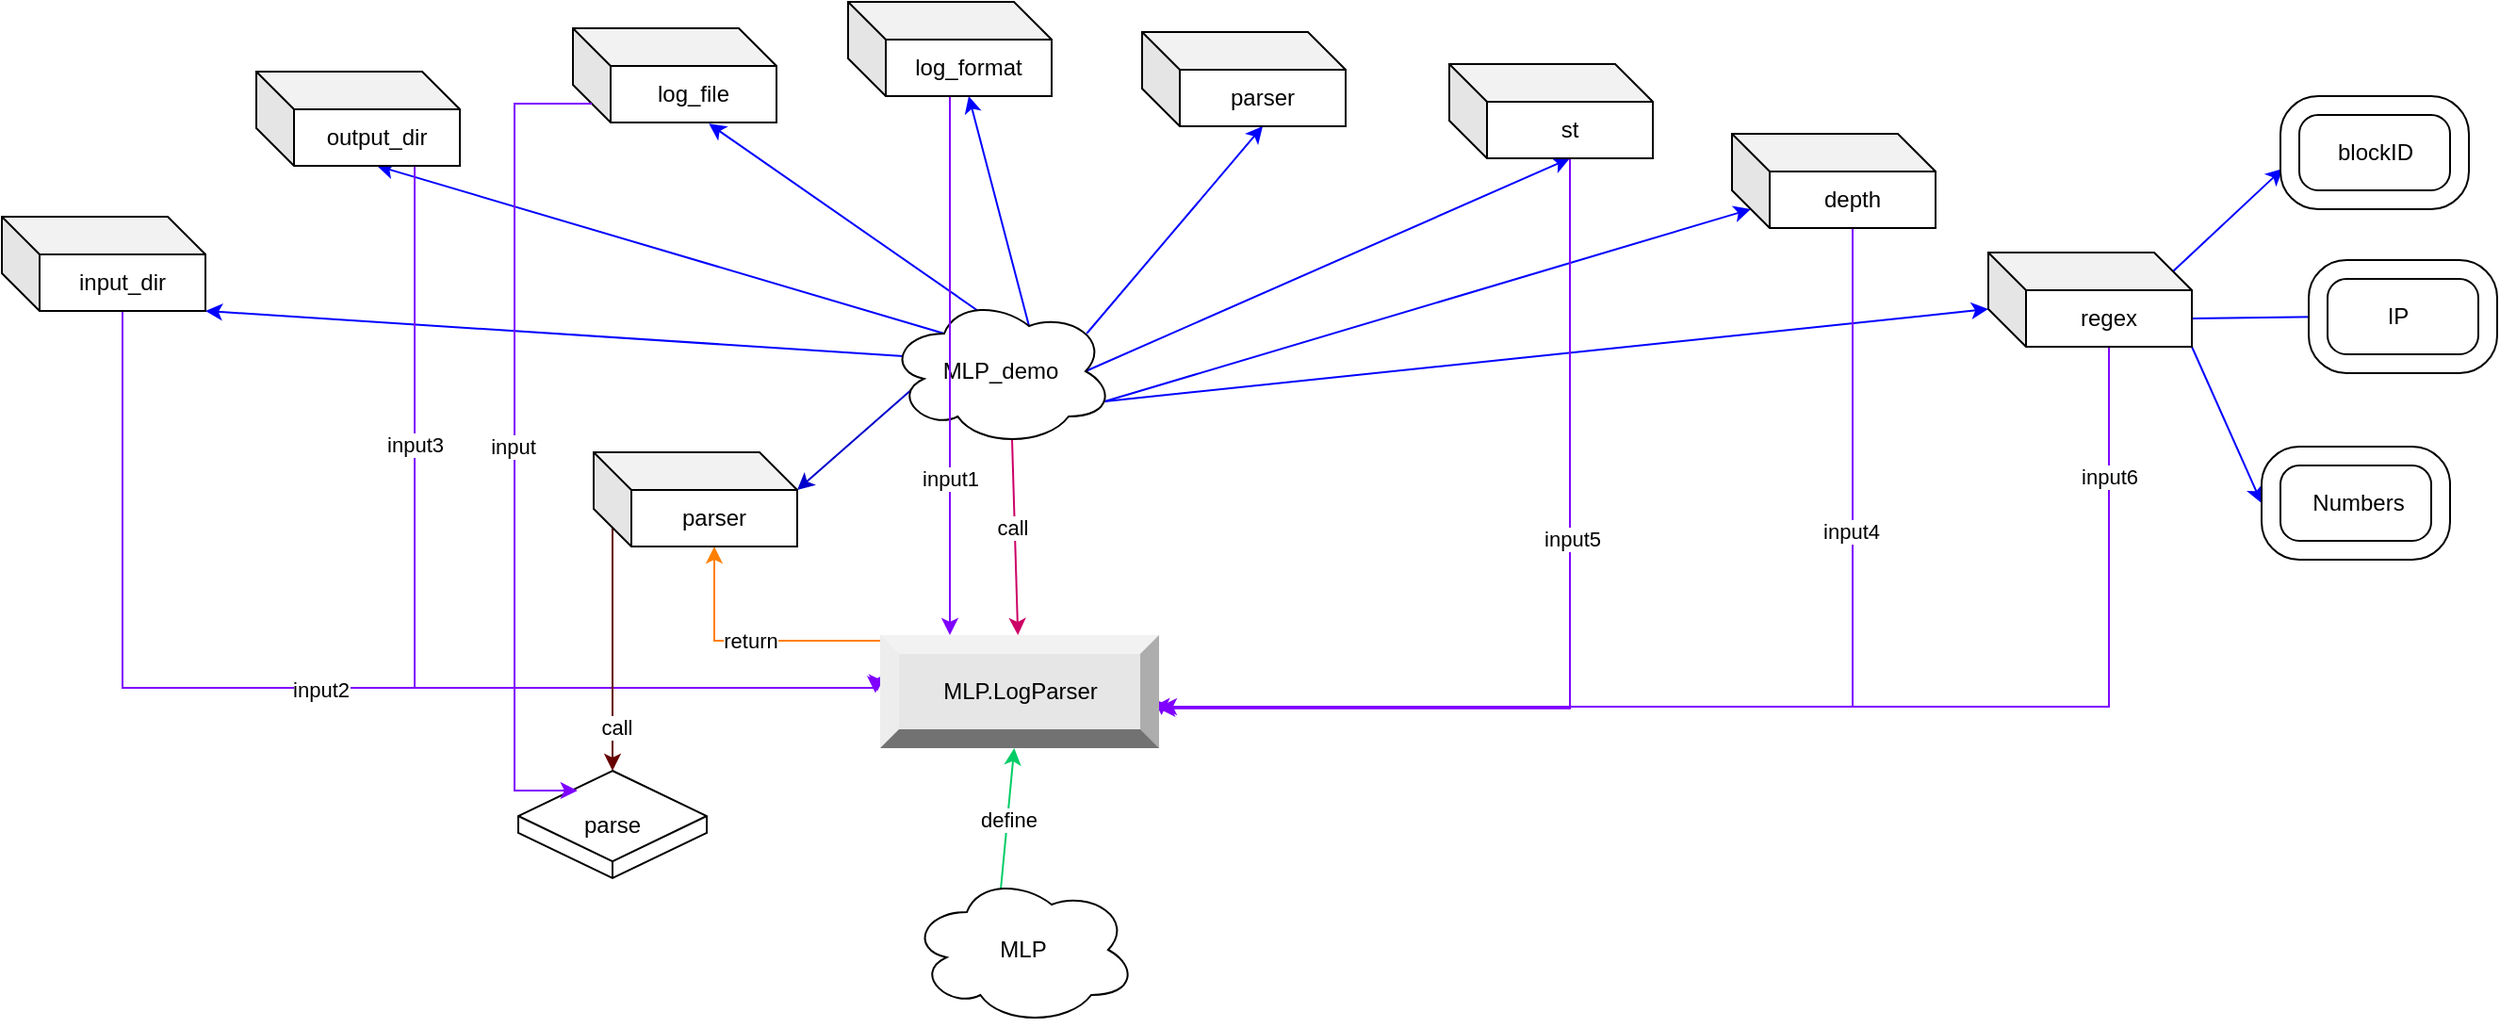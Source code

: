 <mxfile version="20.3.3" type="github">
  <diagram id="J8ha0m6yWlU2wPmlCAvW" name="第 1 页">
    <mxGraphModel dx="1984" dy="517" grid="0" gridSize="10" guides="1" tooltips="1" connect="1" arrows="1" fold="1" page="0" pageScale="1" pageWidth="827" pageHeight="1169" math="0" shadow="0">
      <root>
        <mxCell id="0" />
        <mxCell id="1" parent="0" />
        <mxCell id="apAI1xYETnJJl8LqomOY-84" style="rounded=0;orthogonalLoop=1;jettySize=auto;html=1;exitX=0.07;exitY=0.4;exitDx=0;exitDy=0;exitPerimeter=0;entryX=1;entryY=1;entryDx=0;entryDy=0;entryPerimeter=0;fontColor=#000000;strokeColor=#0000FF;" edge="1" parent="1" source="apAI1xYETnJJl8LqomOY-75" target="apAI1xYETnJJl8LqomOY-76">
          <mxGeometry relative="1" as="geometry" />
        </mxCell>
        <mxCell id="apAI1xYETnJJl8LqomOY-85" style="edgeStyle=none;rounded=0;orthogonalLoop=1;jettySize=auto;html=1;exitX=0.25;exitY=0.25;exitDx=0;exitDy=0;exitPerimeter=0;entryX=0;entryY=0;entryDx=64;entryDy=50;entryPerimeter=0;fontColor=#000000;strokeColor=#0000FF;" edge="1" parent="1" source="apAI1xYETnJJl8LqomOY-75" target="apAI1xYETnJJl8LqomOY-77">
          <mxGeometry relative="1" as="geometry" />
        </mxCell>
        <mxCell id="apAI1xYETnJJl8LqomOY-86" style="edgeStyle=none;rounded=0;orthogonalLoop=1;jettySize=auto;html=1;exitX=0.4;exitY=0.1;exitDx=0;exitDy=0;exitPerimeter=0;entryX=0.668;entryY=1.013;entryDx=0;entryDy=0;entryPerimeter=0;fontColor=#000000;strokeColor=#0000FF;" edge="1" parent="1" source="apAI1xYETnJJl8LqomOY-75" target="apAI1xYETnJJl8LqomOY-78">
          <mxGeometry relative="1" as="geometry" />
        </mxCell>
        <mxCell id="apAI1xYETnJJl8LqomOY-87" style="edgeStyle=none;rounded=0;orthogonalLoop=1;jettySize=auto;html=1;exitX=0.625;exitY=0.2;exitDx=0;exitDy=0;exitPerimeter=0;entryX=0;entryY=0;entryDx=64;entryDy=50;entryPerimeter=0;fontColor=#000000;strokeColor=#0000FF;" edge="1" parent="1" source="apAI1xYETnJJl8LqomOY-75" target="apAI1xYETnJJl8LqomOY-79">
          <mxGeometry relative="1" as="geometry" />
        </mxCell>
        <mxCell id="apAI1xYETnJJl8LqomOY-88" style="edgeStyle=none;rounded=0;orthogonalLoop=1;jettySize=auto;html=1;exitX=0.88;exitY=0.25;exitDx=0;exitDy=0;exitPerimeter=0;entryX=0;entryY=0;entryDx=64;entryDy=50;entryPerimeter=0;strokeColor=#0000FF;fontColor=#000000;" edge="1" parent="1" source="apAI1xYETnJJl8LqomOY-75" target="apAI1xYETnJJl8LqomOY-80">
          <mxGeometry relative="1" as="geometry" />
        </mxCell>
        <mxCell id="apAI1xYETnJJl8LqomOY-89" style="edgeStyle=none;rounded=0;orthogonalLoop=1;jettySize=auto;html=1;exitX=0.875;exitY=0.5;exitDx=0;exitDy=0;exitPerimeter=0;entryX=0;entryY=0;entryDx=64;entryDy=50;entryPerimeter=0;strokeColor=#0000FF;fontColor=#000000;" edge="1" parent="1" source="apAI1xYETnJJl8LqomOY-75" target="apAI1xYETnJJl8LqomOY-81">
          <mxGeometry relative="1" as="geometry" />
        </mxCell>
        <mxCell id="apAI1xYETnJJl8LqomOY-90" style="edgeStyle=none;rounded=0;orthogonalLoop=1;jettySize=auto;html=1;exitX=0.96;exitY=0.7;exitDx=0;exitDy=0;exitPerimeter=0;entryX=0;entryY=0;entryDx=10;entryDy=40;entryPerimeter=0;strokeColor=#0000FF;fontColor=#000000;" edge="1" parent="1" source="apAI1xYETnJJl8LqomOY-75" target="apAI1xYETnJJl8LqomOY-82">
          <mxGeometry relative="1" as="geometry" />
        </mxCell>
        <mxCell id="apAI1xYETnJJl8LqomOY-91" style="edgeStyle=none;rounded=0;orthogonalLoop=1;jettySize=auto;html=1;exitX=0.96;exitY=0.7;exitDx=0;exitDy=0;exitPerimeter=0;entryX=0;entryY=0;entryDx=0;entryDy=30;entryPerimeter=0;strokeColor=#0000FF;fontColor=#000000;" edge="1" parent="1" source="apAI1xYETnJJl8LqomOY-75" target="apAI1xYETnJJl8LqomOY-83">
          <mxGeometry relative="1" as="geometry" />
        </mxCell>
        <mxCell id="apAI1xYETnJJl8LqomOY-103" style="edgeStyle=none;rounded=0;orthogonalLoop=1;jettySize=auto;html=1;exitX=0.55;exitY=0.95;exitDx=0;exitDy=0;exitPerimeter=0;strokeColor=#CC0066;fontColor=#000000;" edge="1" parent="1" source="apAI1xYETnJJl8LqomOY-75" target="apAI1xYETnJJl8LqomOY-102">
          <mxGeometry relative="1" as="geometry" />
        </mxCell>
        <mxCell id="apAI1xYETnJJl8LqomOY-104" value="call" style="edgeLabel;html=1;align=center;verticalAlign=middle;resizable=0;points=[];fontColor=#000000;" vertex="1" connectable="0" parent="apAI1xYETnJJl8LqomOY-103">
          <mxGeometry x="-0.104" y="-2" relative="1" as="geometry">
            <mxPoint as="offset" />
          </mxGeometry>
        </mxCell>
        <mxCell id="apAI1xYETnJJl8LqomOY-120" style="rounded=0;orthogonalLoop=1;jettySize=auto;html=1;exitX=0.16;exitY=0.55;exitDx=0;exitDy=0;exitPerimeter=0;entryX=0;entryY=0;entryDx=108;entryDy=20;entryPerimeter=0;strokeColor=#0000CC;fontColor=#000000;" edge="1" parent="1" source="apAI1xYETnJJl8LqomOY-75" target="apAI1xYETnJJl8LqomOY-119">
          <mxGeometry relative="1" as="geometry" />
        </mxCell>
        <mxCell id="apAI1xYETnJJl8LqomOY-75" value="MLP_demo" style="ellipse;shape=cloud;whiteSpace=wrap;html=1;" vertex="1" parent="1">
          <mxGeometry x="195" y="692" width="120" height="80" as="geometry" />
        </mxCell>
        <mxCell id="apAI1xYETnJJl8LqomOY-109" style="edgeStyle=orthogonalEdgeStyle;rounded=0;orthogonalLoop=1;jettySize=auto;html=1;exitX=0;exitY=0;exitDx=64;exitDy=50;exitPerimeter=0;entryX=-0.01;entryY=0.497;entryDx=0;entryDy=0;entryPerimeter=0;strokeColor=#7F00FF;fontColor=#000000;" edge="1" parent="1" source="apAI1xYETnJJl8LqomOY-76" target="apAI1xYETnJJl8LqomOY-102">
          <mxGeometry relative="1" as="geometry">
            <Array as="points">
              <mxPoint x="-211" y="900" />
              <mxPoint x="190" y="900" />
            </Array>
          </mxGeometry>
        </mxCell>
        <mxCell id="apAI1xYETnJJl8LqomOY-110" value="input2" style="edgeLabel;html=1;align=center;verticalAlign=middle;resizable=0;points=[];fontColor=#000000;" vertex="1" connectable="0" parent="apAI1xYETnJJl8LqomOY-109">
          <mxGeometry x="0.013" y="-1" relative="1" as="geometry">
            <mxPoint as="offset" />
          </mxGeometry>
        </mxCell>
        <mxCell id="apAI1xYETnJJl8LqomOY-76" value="&lt;font color=&quot;#000000&quot;&gt;input_dir&lt;/font&gt;" style="shape=cube;whiteSpace=wrap;html=1;boundedLbl=1;backgroundOutline=1;darkOpacity=0.05;darkOpacity2=0.1;fontColor=#67AB9F;" vertex="1" parent="1">
          <mxGeometry x="-275" y="650" width="108" height="50" as="geometry" />
        </mxCell>
        <mxCell id="apAI1xYETnJJl8LqomOY-111" style="edgeStyle=orthogonalEdgeStyle;rounded=0;orthogonalLoop=1;jettySize=auto;html=1;exitX=0;exitY=0;exitDx=64;exitDy=50;exitPerimeter=0;entryX=-0.017;entryY=0.512;entryDx=0;entryDy=0;entryPerimeter=0;strokeColor=#7F00FF;fontColor=#000000;" edge="1" parent="1" source="apAI1xYETnJJl8LqomOY-77" target="apAI1xYETnJJl8LqomOY-102">
          <mxGeometry relative="1" as="geometry">
            <Array as="points">
              <mxPoint x="-56" y="623" />
              <mxPoint x="-56" y="900" />
              <mxPoint x="189" y="900" />
            </Array>
          </mxGeometry>
        </mxCell>
        <mxCell id="apAI1xYETnJJl8LqomOY-112" value="input3" style="edgeLabel;html=1;align=center;verticalAlign=middle;resizable=0;points=[];fontColor=#000000;" vertex="1" connectable="0" parent="apAI1xYETnJJl8LqomOY-111">
          <mxGeometry x="-0.383" relative="1" as="geometry">
            <mxPoint as="offset" />
          </mxGeometry>
        </mxCell>
        <mxCell id="apAI1xYETnJJl8LqomOY-77" value="&lt;font color=&quot;#000000&quot;&gt;output_dir&lt;/font&gt;" style="shape=cube;whiteSpace=wrap;html=1;boundedLbl=1;backgroundOutline=1;darkOpacity=0.05;darkOpacity2=0.1;fontColor=#67AB9F;" vertex="1" parent="1">
          <mxGeometry x="-140" y="573" width="108" height="50" as="geometry" />
        </mxCell>
        <mxCell id="apAI1xYETnJJl8LqomOY-78" value="&lt;font color=&quot;#000000&quot;&gt;&lt;span style=&quot;caret-color: rgb(0, 0, 0);&quot;&gt;log_file&lt;/span&gt;&lt;/font&gt;" style="shape=cube;whiteSpace=wrap;html=1;boundedLbl=1;backgroundOutline=1;darkOpacity=0.05;darkOpacity2=0.1;fontColor=#67AB9F;" vertex="1" parent="1">
          <mxGeometry x="28" y="550" width="108" height="50" as="geometry" />
        </mxCell>
        <mxCell id="apAI1xYETnJJl8LqomOY-107" style="rounded=0;orthogonalLoop=1;jettySize=auto;html=1;strokeColor=#7F00FF;fontColor=#000000;edgeStyle=orthogonalEdgeStyle;" edge="1" parent="1" source="apAI1xYETnJJl8LqomOY-79" target="apAI1xYETnJJl8LqomOY-102">
          <mxGeometry relative="1" as="geometry">
            <Array as="points">
              <mxPoint x="228" y="806" />
              <mxPoint x="228" y="806" />
            </Array>
          </mxGeometry>
        </mxCell>
        <mxCell id="apAI1xYETnJJl8LqomOY-108" value="input1" style="edgeLabel;html=1;align=center;verticalAlign=middle;resizable=0;points=[];fontColor=#000000;" vertex="1" connectable="0" parent="apAI1xYETnJJl8LqomOY-107">
          <mxGeometry x="0.222" y="-1" relative="1" as="geometry">
            <mxPoint x="1" y="28" as="offset" />
          </mxGeometry>
        </mxCell>
        <mxCell id="apAI1xYETnJJl8LqomOY-79" value="&lt;font color=&quot;#000000&quot;&gt;&lt;span style=&quot;caret-color: rgb(0, 0, 0);&quot;&gt;log_format&lt;/span&gt;&lt;/font&gt;" style="shape=cube;whiteSpace=wrap;html=1;boundedLbl=1;backgroundOutline=1;darkOpacity=0.05;darkOpacity2=0.1;fontColor=#67AB9F;" vertex="1" parent="1">
          <mxGeometry x="174" y="536" width="108" height="50" as="geometry" />
        </mxCell>
        <mxCell id="apAI1xYETnJJl8LqomOY-80" value="&lt;font color=&quot;#000000&quot;&gt;&lt;span style=&quot;caret-color: rgb(0, 0, 0);&quot;&gt;parser&lt;/span&gt;&lt;/font&gt;" style="shape=cube;whiteSpace=wrap;html=1;boundedLbl=1;backgroundOutline=1;darkOpacity=0.05;darkOpacity2=0.1;fontColor=#67AB9F;" vertex="1" parent="1">
          <mxGeometry x="330" y="552" width="108" height="50" as="geometry" />
        </mxCell>
        <mxCell id="apAI1xYETnJJl8LqomOY-115" style="edgeStyle=orthogonalEdgeStyle;rounded=0;orthogonalLoop=1;jettySize=auto;html=1;exitX=0;exitY=0;exitDx=64;exitDy=50;exitPerimeter=0;entryX=0.997;entryY=0.648;entryDx=0;entryDy=0;entryPerimeter=0;strokeColor=#7F00FF;fontColor=#000000;" edge="1" parent="1" source="apAI1xYETnJJl8LqomOY-81" target="apAI1xYETnJJl8LqomOY-102">
          <mxGeometry relative="1" as="geometry" />
        </mxCell>
        <mxCell id="apAI1xYETnJJl8LqomOY-116" value="input5" style="edgeLabel;html=1;align=center;verticalAlign=middle;resizable=0;points=[];fontColor=#000000;" vertex="1" connectable="0" parent="apAI1xYETnJJl8LqomOY-115">
          <mxGeometry x="-0.209" y="1" relative="1" as="geometry">
            <mxPoint as="offset" />
          </mxGeometry>
        </mxCell>
        <mxCell id="apAI1xYETnJJl8LqomOY-81" value="&lt;font color=&quot;#000000&quot;&gt;&lt;span style=&quot;caret-color: rgb(0, 0, 0);&quot;&gt;st&lt;/span&gt;&lt;/font&gt;" style="shape=cube;whiteSpace=wrap;html=1;boundedLbl=1;backgroundOutline=1;darkOpacity=0.05;darkOpacity2=0.1;fontColor=#67AB9F;" vertex="1" parent="1">
          <mxGeometry x="493" y="569" width="108" height="50" as="geometry" />
        </mxCell>
        <mxCell id="apAI1xYETnJJl8LqomOY-113" style="edgeStyle=orthogonalEdgeStyle;rounded=0;orthogonalLoop=1;jettySize=auto;html=1;exitX=0;exitY=0;exitDx=64;exitDy=50;exitPerimeter=0;entryX=1.003;entryY=0.633;entryDx=0;entryDy=0;entryPerimeter=0;strokeColor=#7F00FF;fontColor=#000000;" edge="1" parent="1" source="apAI1xYETnJJl8LqomOY-82" target="apAI1xYETnJJl8LqomOY-102">
          <mxGeometry relative="1" as="geometry" />
        </mxCell>
        <mxCell id="apAI1xYETnJJl8LqomOY-114" value="input4" style="edgeLabel;html=1;align=center;verticalAlign=middle;resizable=0;points=[];fontColor=#000000;" vertex="1" connectable="0" parent="apAI1xYETnJJl8LqomOY-113">
          <mxGeometry x="-0.484" y="-1" relative="1" as="geometry">
            <mxPoint as="offset" />
          </mxGeometry>
        </mxCell>
        <mxCell id="apAI1xYETnJJl8LqomOY-82" value="&lt;font color=&quot;#000000&quot;&gt;&lt;span style=&quot;caret-color: rgb(0, 0, 0);&quot;&gt;depth&lt;/span&gt;&lt;/font&gt;" style="shape=cube;whiteSpace=wrap;html=1;boundedLbl=1;backgroundOutline=1;darkOpacity=0.05;darkOpacity2=0.1;fontColor=#67AB9F;" vertex="1" parent="1">
          <mxGeometry x="643" y="606" width="108" height="50" as="geometry" />
        </mxCell>
        <mxCell id="apAI1xYETnJJl8LqomOY-99" style="edgeStyle=none;rounded=0;orthogonalLoop=1;jettySize=auto;html=1;exitX=0;exitY=0;exitDx=98;exitDy=10;exitPerimeter=0;entryX=0.013;entryY=0.641;entryDx=0;entryDy=0;entryPerimeter=0;strokeColor=#0000FF;fontColor=#000000;" edge="1" parent="1" source="apAI1xYETnJJl8LqomOY-83" target="apAI1xYETnJJl8LqomOY-93">
          <mxGeometry relative="1" as="geometry" />
        </mxCell>
        <mxCell id="apAI1xYETnJJl8LqomOY-100" style="edgeStyle=none;rounded=0;orthogonalLoop=1;jettySize=auto;html=1;exitX=0;exitY=0;exitDx=108;exitDy=35;exitPerimeter=0;entryX=0;entryY=0.5;entryDx=10;entryDy=0;entryPerimeter=0;strokeColor=#0000FF;fontColor=#000000;" edge="1" parent="1" source="apAI1xYETnJJl8LqomOY-83" target="apAI1xYETnJJl8LqomOY-95">
          <mxGeometry relative="1" as="geometry" />
        </mxCell>
        <mxCell id="apAI1xYETnJJl8LqomOY-101" style="edgeStyle=none;rounded=0;orthogonalLoop=1;jettySize=auto;html=1;exitX=1;exitY=1;exitDx=0;exitDy=0;exitPerimeter=0;entryX=0;entryY=0.5;entryDx=0;entryDy=0;entryPerimeter=0;strokeColor=#0000FF;fontColor=#000000;" edge="1" parent="1" source="apAI1xYETnJJl8LqomOY-83" target="apAI1xYETnJJl8LqomOY-97">
          <mxGeometry relative="1" as="geometry" />
        </mxCell>
        <mxCell id="apAI1xYETnJJl8LqomOY-117" style="edgeStyle=orthogonalEdgeStyle;rounded=0;orthogonalLoop=1;jettySize=auto;html=1;exitX=0;exitY=0;exitDx=64;exitDy=50;exitPerimeter=0;entryX=1.009;entryY=0.709;entryDx=0;entryDy=0;entryPerimeter=0;strokeColor=#7F00FF;fontColor=#000000;" edge="1" parent="1" source="apAI1xYETnJJl8LqomOY-83" target="apAI1xYETnJJl8LqomOY-102">
          <mxGeometry relative="1" as="geometry">
            <Array as="points">
              <mxPoint x="843" y="910" />
              <mxPoint x="340" y="910" />
            </Array>
          </mxGeometry>
        </mxCell>
        <mxCell id="apAI1xYETnJJl8LqomOY-118" value="input6" style="edgeLabel;html=1;align=center;verticalAlign=middle;resizable=0;points=[];fontColor=#000000;" vertex="1" connectable="0" parent="apAI1xYETnJJl8LqomOY-117">
          <mxGeometry x="-0.804" relative="1" as="geometry">
            <mxPoint as="offset" />
          </mxGeometry>
        </mxCell>
        <mxCell id="apAI1xYETnJJl8LqomOY-83" value="&lt;font color=&quot;#000000&quot;&gt;&lt;span style=&quot;caret-color: rgb(0, 0, 0);&quot;&gt;regex&lt;/span&gt;&lt;/font&gt;" style="shape=cube;whiteSpace=wrap;html=1;boundedLbl=1;backgroundOutline=1;darkOpacity=0.05;darkOpacity2=0.1;fontColor=#67AB9F;" vertex="1" parent="1">
          <mxGeometry x="779" y="669" width="108" height="50" as="geometry" />
        </mxCell>
        <mxCell id="apAI1xYETnJJl8LqomOY-93" value="" style="verticalLabelPosition=bottom;verticalAlign=top;html=1;shape=mxgraph.basic.rounded_frame;dx=10;fontColor=#000000;" vertex="1" parent="1">
          <mxGeometry x="934" y="586" width="100" height="60" as="geometry" />
        </mxCell>
        <mxCell id="apAI1xYETnJJl8LqomOY-94" value="blockID" style="text;html=1;align=center;verticalAlign=middle;resizable=0;points=[];autosize=1;strokeColor=none;fillColor=none;fontColor=#000000;" vertex="1" parent="1">
          <mxGeometry x="955" y="603" width="58" height="26" as="geometry" />
        </mxCell>
        <mxCell id="apAI1xYETnJJl8LqomOY-95" value="" style="verticalLabelPosition=bottom;verticalAlign=top;html=1;shape=mxgraph.basic.rounded_frame;dx=10;fontColor=#000000;" vertex="1" parent="1">
          <mxGeometry x="949" y="673" width="100" height="60" as="geometry" />
        </mxCell>
        <mxCell id="apAI1xYETnJJl8LqomOY-96" value="IP" style="text;html=1;align=center;verticalAlign=middle;resizable=0;points=[];autosize=1;strokeColor=none;fillColor=none;fontColor=#000000;" vertex="1" parent="1">
          <mxGeometry x="981" y="690" width="29" height="26" as="geometry" />
        </mxCell>
        <mxCell id="apAI1xYETnJJl8LqomOY-97" value="" style="verticalLabelPosition=bottom;verticalAlign=top;html=1;shape=mxgraph.basic.rounded_frame;dx=10;fontColor=#000000;" vertex="1" parent="1">
          <mxGeometry x="924" y="772" width="100" height="60" as="geometry" />
        </mxCell>
        <mxCell id="apAI1xYETnJJl8LqomOY-98" value="Numbers" style="text;html=1;align=center;verticalAlign=middle;resizable=0;points=[];autosize=1;strokeColor=none;fillColor=none;fontColor=#000000;" vertex="1" parent="1">
          <mxGeometry x="941" y="789" width="67" height="26" as="geometry" />
        </mxCell>
        <mxCell id="apAI1xYETnJJl8LqomOY-102" value="MLP.LogParser" style="labelPosition=center;verticalLabelPosition=middle;align=center;html=1;shape=mxgraph.basic.shaded_button;dx=10;fillColor=#E6E6E6;strokeColor=none;fontColor=#000000;" vertex="1" parent="1">
          <mxGeometry x="191" y="872" width="148" height="60" as="geometry" />
        </mxCell>
        <mxCell id="apAI1xYETnJJl8LqomOY-106" value="define" style="edgeStyle=none;rounded=0;orthogonalLoop=1;jettySize=auto;html=1;exitX=0.4;exitY=0.1;exitDx=0;exitDy=0;exitPerimeter=0;strokeColor=#00CC66;fontColor=#000000;" edge="1" parent="1" source="apAI1xYETnJJl8LqomOY-105" target="apAI1xYETnJJl8LqomOY-102">
          <mxGeometry relative="1" as="geometry" />
        </mxCell>
        <mxCell id="apAI1xYETnJJl8LqomOY-105" value="MLP" style="ellipse;shape=cloud;whiteSpace=wrap;html=1;fontColor=#000000;" vertex="1" parent="1">
          <mxGeometry x="207" y="999" width="120" height="80" as="geometry" />
        </mxCell>
        <mxCell id="apAI1xYETnJJl8LqomOY-121" value="return" style="edgeStyle=orthogonalEdgeStyle;rounded=0;orthogonalLoop=1;jettySize=auto;html=1;exitX=0;exitY=0;exitDx=64;exitDy=50;exitPerimeter=0;strokeColor=#FF8000;fontColor=#000000;startArrow=classic;startFill=1;endArrow=none;endFill=0;" edge="1" parent="1" source="apAI1xYETnJJl8LqomOY-119" target="apAI1xYETnJJl8LqomOY-102">
          <mxGeometry relative="1" as="geometry">
            <Array as="points">
              <mxPoint x="103" y="875" />
            </Array>
          </mxGeometry>
        </mxCell>
        <mxCell id="apAI1xYETnJJl8LqomOY-124" style="edgeStyle=orthogonalEdgeStyle;rounded=0;orthogonalLoop=1;jettySize=auto;html=1;exitX=0;exitY=0;exitDx=10;exitDy=40;exitPerimeter=0;strokeColor=#660000;fontColor=#000000;startArrow=none;startFill=0;endArrow=classic;endFill=1;" edge="1" parent="1" source="apAI1xYETnJJl8LqomOY-119" target="apAI1xYETnJJl8LqomOY-123">
          <mxGeometry relative="1" as="geometry" />
        </mxCell>
        <mxCell id="apAI1xYETnJJl8LqomOY-125" value="call" style="edgeLabel;html=1;align=center;verticalAlign=middle;resizable=0;points=[];fontColor=#000000;" vertex="1" connectable="0" parent="apAI1xYETnJJl8LqomOY-124">
          <mxGeometry x="0.642" y="2" relative="1" as="geometry">
            <mxPoint as="offset" />
          </mxGeometry>
        </mxCell>
        <mxCell id="apAI1xYETnJJl8LqomOY-119" value="&lt;font color=&quot;#000000&quot;&gt;&lt;span style=&quot;caret-color: rgb(0, 0, 0);&quot;&gt;parser&lt;/span&gt;&lt;/font&gt;" style="shape=cube;whiteSpace=wrap;html=1;boundedLbl=1;backgroundOutline=1;darkOpacity=0.05;darkOpacity2=0.1;fontColor=#67AB9F;" vertex="1" parent="1">
          <mxGeometry x="39" y="775" width="108" height="50" as="geometry" />
        </mxCell>
        <mxCell id="apAI1xYETnJJl8LqomOY-123" value="parse" style="whiteSpace=wrap;html=1;shape=mxgraph.basic.isocube;isoAngle=15;fontColor=#000000;" vertex="1" parent="1">
          <mxGeometry x="-1" y="944" width="100" height="57" as="geometry" />
        </mxCell>
        <mxCell id="apAI1xYETnJJl8LqomOY-127" style="edgeStyle=orthogonalEdgeStyle;rounded=0;orthogonalLoop=1;jettySize=auto;html=1;exitX=0;exitY=0;exitDx=10;exitDy=40;exitPerimeter=0;entryX=0.314;entryY=0.185;entryDx=0;entryDy=0;entryPerimeter=0;strokeColor=#7F00FF;fontColor=#000000;" edge="1" parent="1" source="apAI1xYETnJJl8LqomOY-78" target="apAI1xYETnJJl8LqomOY-123">
          <mxGeometry relative="1" as="geometry">
            <mxPoint x="-201" y="710" as="sourcePoint" />
            <mxPoint x="199.52" y="911.82" as="targetPoint" />
            <Array as="points">
              <mxPoint x="-3" y="590" />
              <mxPoint x="-3" y="955" />
            </Array>
          </mxGeometry>
        </mxCell>
        <mxCell id="apAI1xYETnJJl8LqomOY-128" value="input" style="edgeLabel;html=1;align=center;verticalAlign=middle;resizable=0;points=[];fontColor=#000000;" vertex="1" connectable="0" parent="apAI1xYETnJJl8LqomOY-127">
          <mxGeometry x="0.013" y="-1" relative="1" as="geometry">
            <mxPoint as="offset" />
          </mxGeometry>
        </mxCell>
      </root>
    </mxGraphModel>
  </diagram>
</mxfile>
